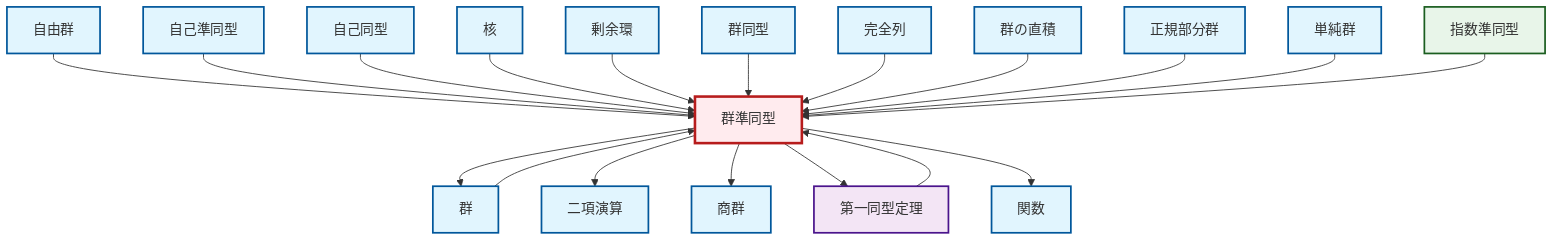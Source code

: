 graph TD
    classDef definition fill:#e1f5fe,stroke:#01579b,stroke-width:2px
    classDef theorem fill:#f3e5f5,stroke:#4a148c,stroke-width:2px
    classDef axiom fill:#fff3e0,stroke:#e65100,stroke-width:2px
    classDef example fill:#e8f5e9,stroke:#1b5e20,stroke-width:2px
    classDef current fill:#ffebee,stroke:#b71c1c,stroke-width:3px
    def-endomorphism["自己準同型"]:::definition
    def-group["群"]:::definition
    def-binary-operation["二項演算"]:::definition
    def-normal-subgroup["正規部分群"]:::definition
    def-quotient-ring["剰余環"]:::definition
    def-quotient-group["商群"]:::definition
    def-exact-sequence["完全列"]:::definition
    def-function["関数"]:::definition
    def-simple-group["単純群"]:::definition
    def-homomorphism["群準同型"]:::definition
    def-automorphism["自己同型"]:::definition
    def-kernel["核"]:::definition
    def-isomorphism["群同型"]:::definition
    def-free-group["自由群"]:::definition
    thm-first-isomorphism["第一同型定理"]:::theorem
    ex-exponential-homomorphism["指数準同型"]:::example
    def-direct-product["群の直積"]:::definition
    def-free-group --> def-homomorphism
    def-group --> def-homomorphism
    def-endomorphism --> def-homomorphism
    def-automorphism --> def-homomorphism
    def-kernel --> def-homomorphism
    def-homomorphism --> def-group
    def-quotient-ring --> def-homomorphism
    def-isomorphism --> def-homomorphism
    def-exact-sequence --> def-homomorphism
    def-direct-product --> def-homomorphism
    def-normal-subgroup --> def-homomorphism
    def-homomorphism --> def-binary-operation
    def-simple-group --> def-homomorphism
    def-homomorphism --> def-quotient-group
    def-homomorphism --> thm-first-isomorphism
    thm-first-isomorphism --> def-homomorphism
    ex-exponential-homomorphism --> def-homomorphism
    def-homomorphism --> def-function
    class def-homomorphism current